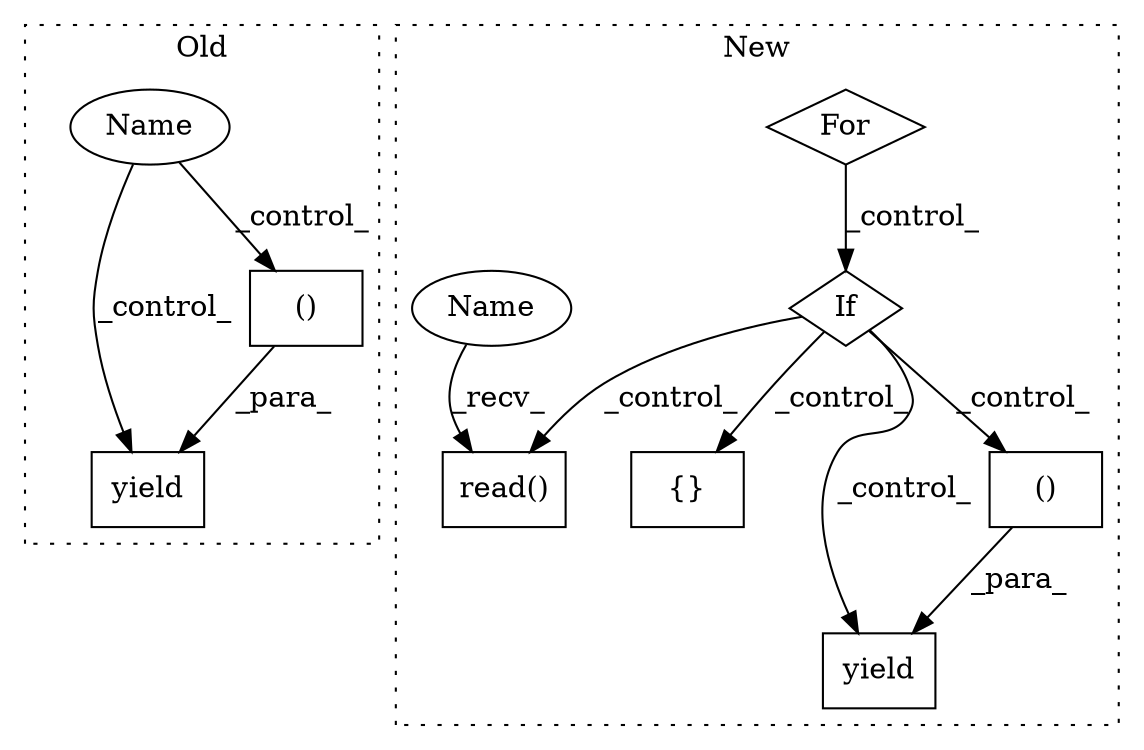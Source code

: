 digraph G {
subgraph cluster0 {
1 [label="yield" a="105" s="5215" l="6" shape="box"];
4 [label="()" a="54" s="5224" l="288" shape="box"];
6 [label="Name" a="87" s="5075" l="3" shape="ellipse"];
label = "Old";
style="dotted";
}
subgraph cluster1 {
2 [label="For" a="107" s="5686,5712" l="4,15" shape="diamond"];
3 [label="yield" a="105" s="5925" l="6" shape="box"];
5 [label="()" a="54" s="5934" l="36" shape="box"];
7 [label="If" a="96" s="5820" l="3" shape="diamond"];
8 [label="read()" a="75" s="5894" l="8" shape="box"];
9 [label="{}" a="95" s="5870,5902" l="1,1" shape="box"];
10 [label="Name" a="87" s="5894" l="1" shape="ellipse"];
label = "New";
style="dotted";
}
2 -> 7 [label="_control_"];
4 -> 1 [label="_para_"];
5 -> 3 [label="_para_"];
6 -> 4 [label="_control_"];
6 -> 1 [label="_control_"];
7 -> 8 [label="_control_"];
7 -> 9 [label="_control_"];
7 -> 5 [label="_control_"];
7 -> 3 [label="_control_"];
10 -> 8 [label="_recv_"];
}